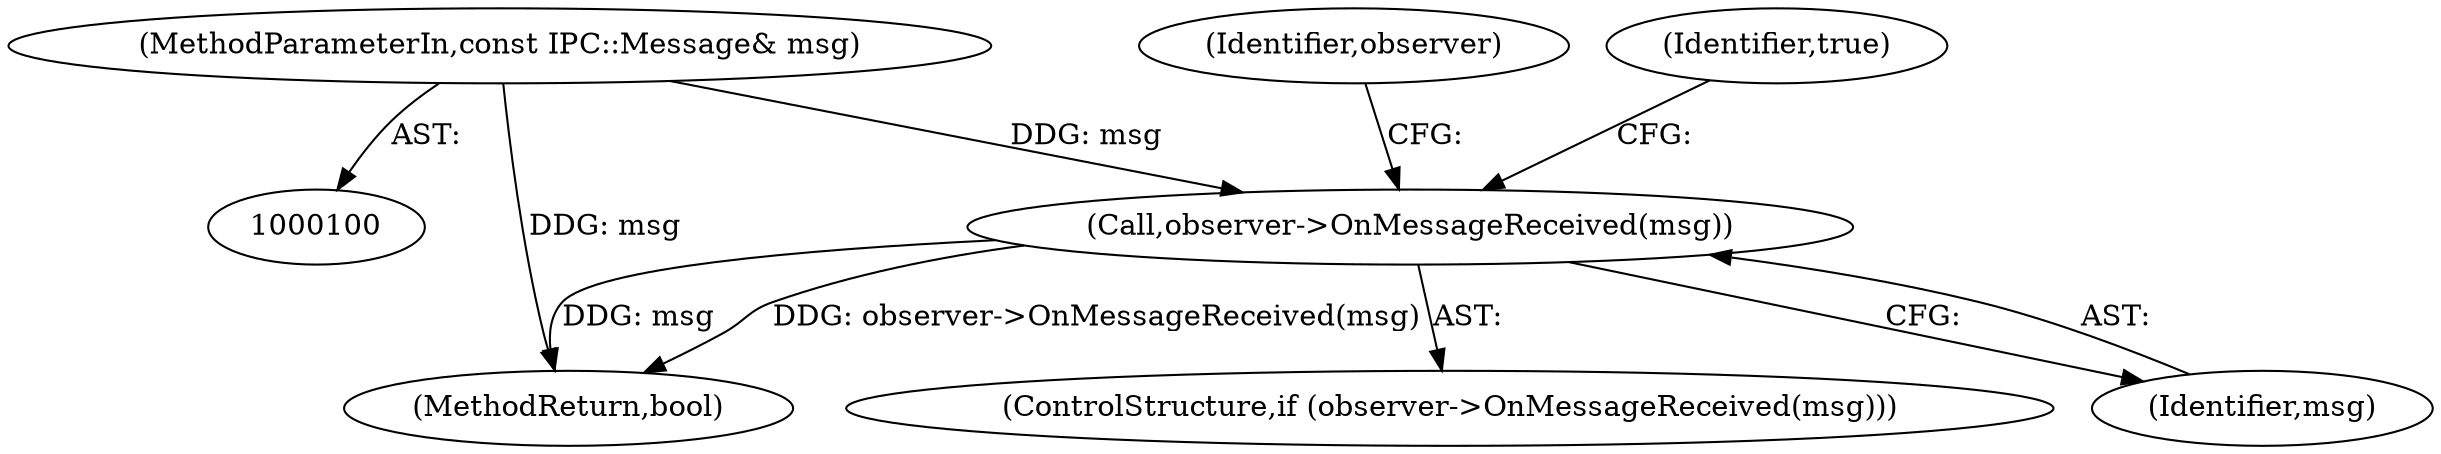 digraph "0_Chrome_4039d2fcaab746b6c20017ba9bb51c3a2403a76c@API" {
"1000115" [label="(Call,observer->OnMessageReceived(msg))"];
"1000101" [label="(MethodParameterIn,const IPC::Message& msg)"];
"1000145" [label="(MethodReturn,bool)"];
"1000101" [label="(MethodParameterIn,const IPC::Message& msg)"];
"1000115" [label="(Call,observer->OnMessageReceived(msg))"];
"1000110" [label="(Identifier,observer)"];
"1000114" [label="(ControlStructure,if (observer->OnMessageReceived(msg)))"];
"1000116" [label="(Identifier,msg)"];
"1000118" [label="(Identifier,true)"];
"1000115" -> "1000114"  [label="AST: "];
"1000115" -> "1000116"  [label="CFG: "];
"1000116" -> "1000115"  [label="AST: "];
"1000110" -> "1000115"  [label="CFG: "];
"1000118" -> "1000115"  [label="CFG: "];
"1000115" -> "1000145"  [label="DDG: observer->OnMessageReceived(msg)"];
"1000115" -> "1000145"  [label="DDG: msg"];
"1000101" -> "1000115"  [label="DDG: msg"];
"1000101" -> "1000100"  [label="AST: "];
"1000101" -> "1000145"  [label="DDG: msg"];
}
